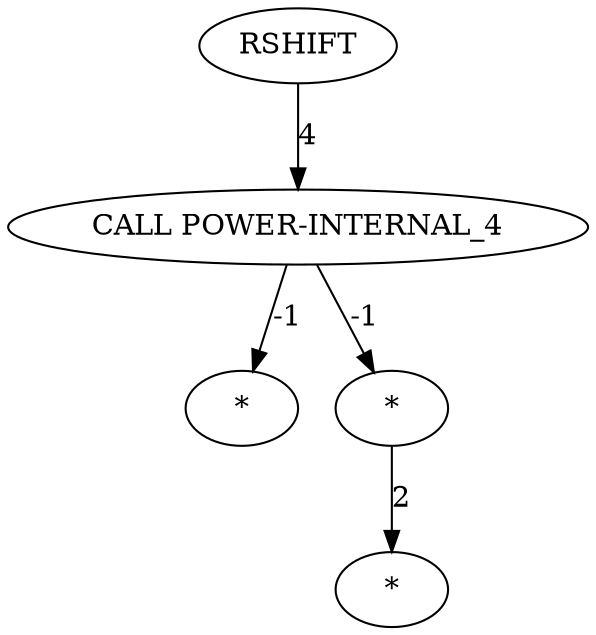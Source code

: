 digraph {
	is_B_INST_90 [label=RSHIFT cost=1677]
	is_B_INST_98 [label="*" cost=645]
	is_B_INST_91 [label="CALL POWER-INTERNAL_4" cost=0]
	is_B_INST_103 [label="*" cost=172]
	is_B_INST_104 [label="*" cost=86]
	is_B_INST_90 -> is_B_INST_91 [label=4 cost=4]
	is_B_INST_91 -> is_B_INST_98 [label=-1 cost=-1]
	is_B_INST_91 -> is_B_INST_103 [label=-1 cost=-1]
	is_B_INST_103 -> is_B_INST_104 [label=2 cost=2]
}
